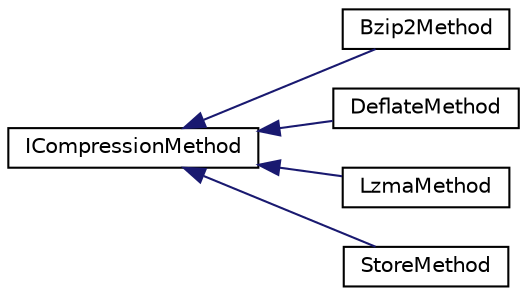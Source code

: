 digraph "Graphical Class Hierarchy"
{
 // LATEX_PDF_SIZE
  edge [fontname="Helvetica",fontsize="10",labelfontname="Helvetica",labelfontsize="10"];
  node [fontname="Helvetica",fontsize="10",shape=record];
  rankdir="LR";
  Node0 [label="ICompressionMethod",height=0.2,width=0.4,color="black", fillcolor="white", style="filled",URL="$class_i_compression_method.html",tooltip=" "];
  Node0 -> Node1 [dir="back",color="midnightblue",fontsize="10",style="solid",fontname="Helvetica"];
  Node1 [label="Bzip2Method",height=0.2,width=0.4,color="black", fillcolor="white", style="filled",URL="$class_bzip2_method.html",tooltip=" "];
  Node0 -> Node2 [dir="back",color="midnightblue",fontsize="10",style="solid",fontname="Helvetica"];
  Node2 [label="DeflateMethod",height=0.2,width=0.4,color="black", fillcolor="white", style="filled",URL="$class_deflate_method.html",tooltip=" "];
  Node0 -> Node3 [dir="back",color="midnightblue",fontsize="10",style="solid",fontname="Helvetica"];
  Node3 [label="LzmaMethod",height=0.2,width=0.4,color="black", fillcolor="white", style="filled",URL="$class_lzma_method.html",tooltip=" "];
  Node0 -> Node4 [dir="back",color="midnightblue",fontsize="10",style="solid",fontname="Helvetica"];
  Node4 [label="StoreMethod",height=0.2,width=0.4,color="black", fillcolor="white", style="filled",URL="$class_store_method.html",tooltip=" "];
}
